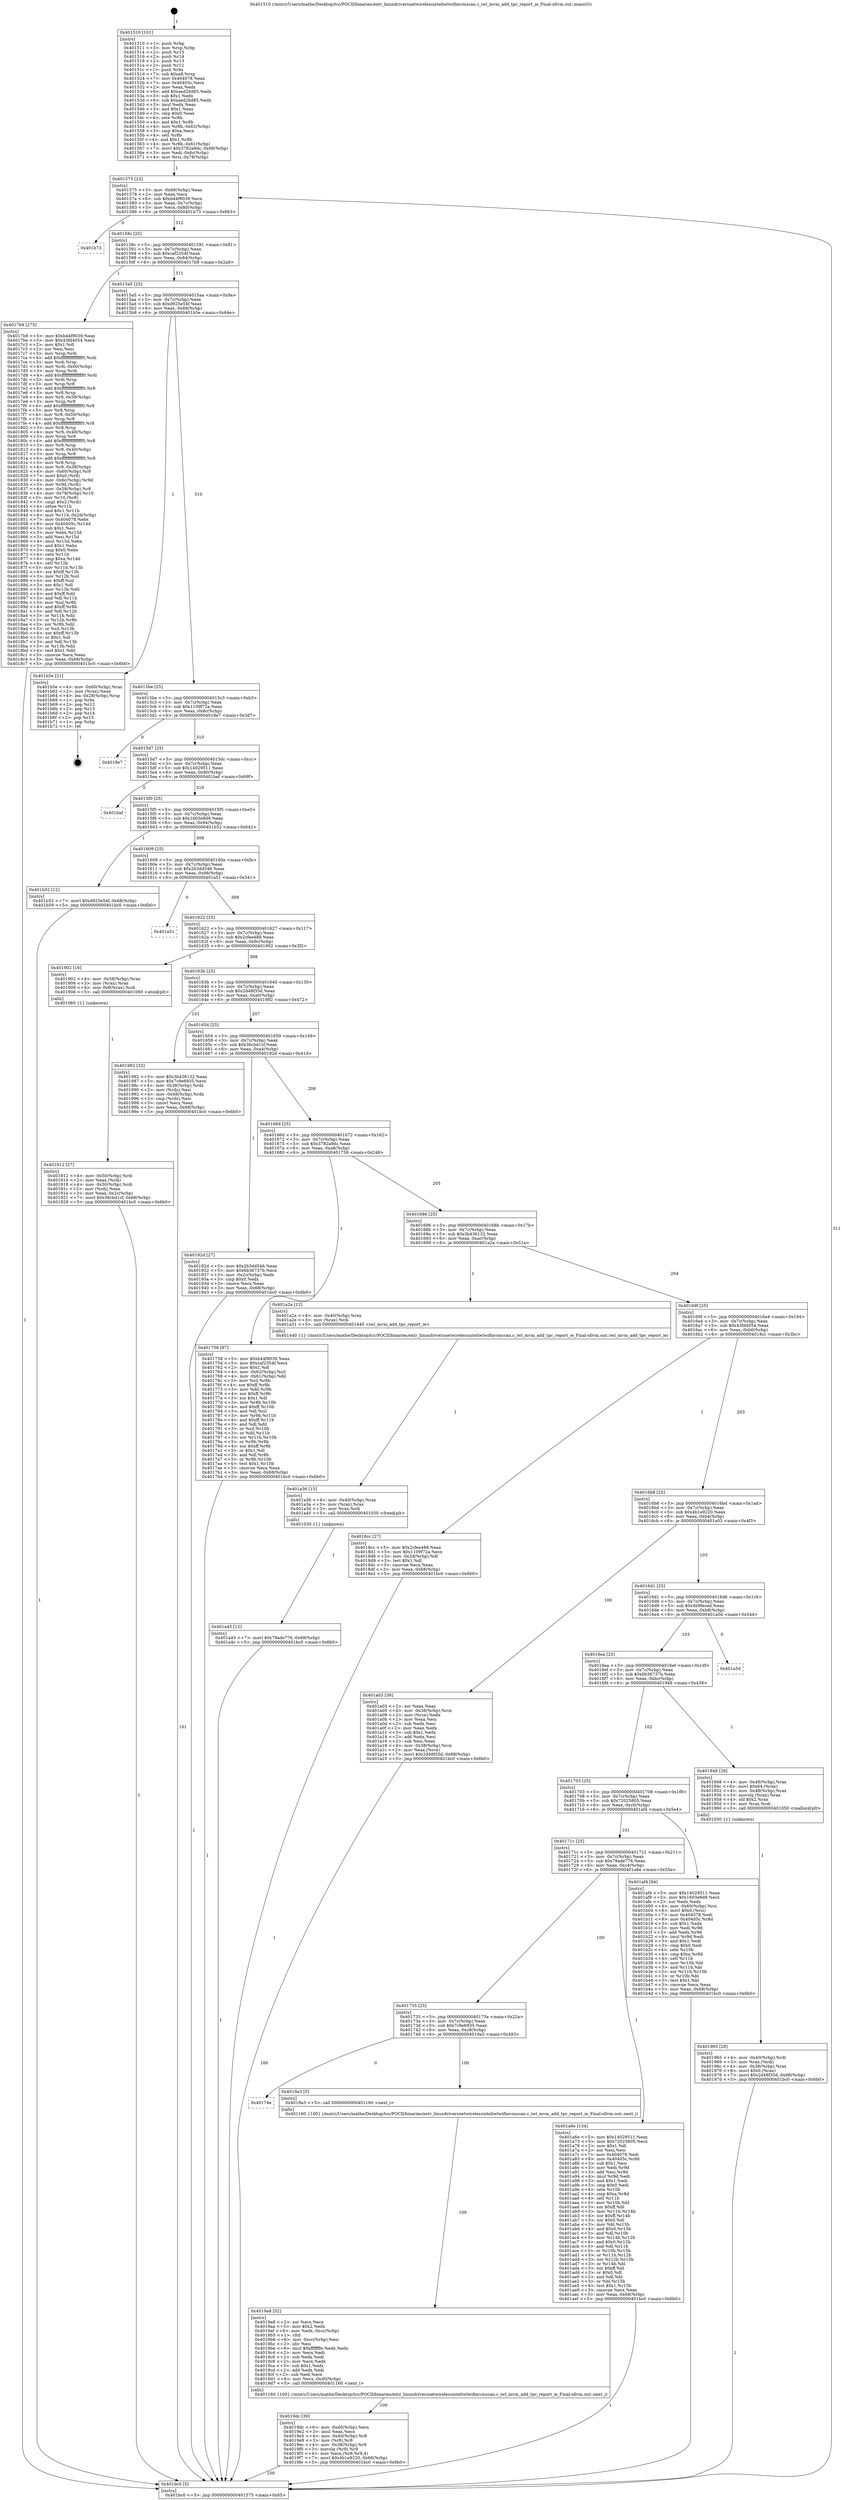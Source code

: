 digraph "0x401510" {
  label = "0x401510 (/mnt/c/Users/mathe/Desktop/tcc/POCII/binaries/extr_linuxdriversnetwirelessinteliwlwifimvmscan.c_iwl_mvm_add_tpc_report_ie_Final-ollvm.out::main(0))"
  labelloc = "t"
  node[shape=record]

  Entry [label="",width=0.3,height=0.3,shape=circle,fillcolor=black,style=filled]
  "0x401575" [label="{
     0x401575 [23]\l
     | [instrs]\l
     &nbsp;&nbsp;0x401575 \<+3\>: mov -0x68(%rbp),%eax\l
     &nbsp;&nbsp;0x401578 \<+2\>: mov %eax,%ecx\l
     &nbsp;&nbsp;0x40157a \<+6\>: sub $0xb44f9039,%ecx\l
     &nbsp;&nbsp;0x401580 \<+3\>: mov %eax,-0x7c(%rbp)\l
     &nbsp;&nbsp;0x401583 \<+3\>: mov %ecx,-0x80(%rbp)\l
     &nbsp;&nbsp;0x401586 \<+6\>: je 0000000000401b73 \<main+0x663\>\l
  }"]
  "0x401b73" [label="{
     0x401b73\l
  }", style=dashed]
  "0x40158c" [label="{
     0x40158c [25]\l
     | [instrs]\l
     &nbsp;&nbsp;0x40158c \<+5\>: jmp 0000000000401591 \<main+0x81\>\l
     &nbsp;&nbsp;0x401591 \<+3\>: mov -0x7c(%rbp),%eax\l
     &nbsp;&nbsp;0x401594 \<+5\>: sub $0xcaf2354f,%eax\l
     &nbsp;&nbsp;0x401599 \<+6\>: mov %eax,-0x84(%rbp)\l
     &nbsp;&nbsp;0x40159f \<+6\>: je 00000000004017b9 \<main+0x2a9\>\l
  }"]
  Exit [label="",width=0.3,height=0.3,shape=circle,fillcolor=black,style=filled,peripheries=2]
  "0x4017b9" [label="{
     0x4017b9 [275]\l
     | [instrs]\l
     &nbsp;&nbsp;0x4017b9 \<+5\>: mov $0xb44f9039,%eax\l
     &nbsp;&nbsp;0x4017be \<+5\>: mov $0x43fd4054,%ecx\l
     &nbsp;&nbsp;0x4017c3 \<+2\>: mov $0x1,%dl\l
     &nbsp;&nbsp;0x4017c5 \<+2\>: xor %esi,%esi\l
     &nbsp;&nbsp;0x4017c7 \<+3\>: mov %rsp,%rdi\l
     &nbsp;&nbsp;0x4017ca \<+4\>: add $0xfffffffffffffff0,%rdi\l
     &nbsp;&nbsp;0x4017ce \<+3\>: mov %rdi,%rsp\l
     &nbsp;&nbsp;0x4017d1 \<+4\>: mov %rdi,-0x60(%rbp)\l
     &nbsp;&nbsp;0x4017d5 \<+3\>: mov %rsp,%rdi\l
     &nbsp;&nbsp;0x4017d8 \<+4\>: add $0xfffffffffffffff0,%rdi\l
     &nbsp;&nbsp;0x4017dc \<+3\>: mov %rdi,%rsp\l
     &nbsp;&nbsp;0x4017df \<+3\>: mov %rsp,%r8\l
     &nbsp;&nbsp;0x4017e2 \<+4\>: add $0xfffffffffffffff0,%r8\l
     &nbsp;&nbsp;0x4017e6 \<+3\>: mov %r8,%rsp\l
     &nbsp;&nbsp;0x4017e9 \<+4\>: mov %r8,-0x58(%rbp)\l
     &nbsp;&nbsp;0x4017ed \<+3\>: mov %rsp,%r8\l
     &nbsp;&nbsp;0x4017f0 \<+4\>: add $0xfffffffffffffff0,%r8\l
     &nbsp;&nbsp;0x4017f4 \<+3\>: mov %r8,%rsp\l
     &nbsp;&nbsp;0x4017f7 \<+4\>: mov %r8,-0x50(%rbp)\l
     &nbsp;&nbsp;0x4017fb \<+3\>: mov %rsp,%r8\l
     &nbsp;&nbsp;0x4017fe \<+4\>: add $0xfffffffffffffff0,%r8\l
     &nbsp;&nbsp;0x401802 \<+3\>: mov %r8,%rsp\l
     &nbsp;&nbsp;0x401805 \<+4\>: mov %r8,-0x48(%rbp)\l
     &nbsp;&nbsp;0x401809 \<+3\>: mov %rsp,%r8\l
     &nbsp;&nbsp;0x40180c \<+4\>: add $0xfffffffffffffff0,%r8\l
     &nbsp;&nbsp;0x401810 \<+3\>: mov %r8,%rsp\l
     &nbsp;&nbsp;0x401813 \<+4\>: mov %r8,-0x40(%rbp)\l
     &nbsp;&nbsp;0x401817 \<+3\>: mov %rsp,%r8\l
     &nbsp;&nbsp;0x40181a \<+4\>: add $0xfffffffffffffff0,%r8\l
     &nbsp;&nbsp;0x40181e \<+3\>: mov %r8,%rsp\l
     &nbsp;&nbsp;0x401821 \<+4\>: mov %r8,-0x38(%rbp)\l
     &nbsp;&nbsp;0x401825 \<+4\>: mov -0x60(%rbp),%r8\l
     &nbsp;&nbsp;0x401829 \<+7\>: movl $0x0,(%r8)\l
     &nbsp;&nbsp;0x401830 \<+4\>: mov -0x6c(%rbp),%r9d\l
     &nbsp;&nbsp;0x401834 \<+3\>: mov %r9d,(%rdi)\l
     &nbsp;&nbsp;0x401837 \<+4\>: mov -0x58(%rbp),%r8\l
     &nbsp;&nbsp;0x40183b \<+4\>: mov -0x78(%rbp),%r10\l
     &nbsp;&nbsp;0x40183f \<+3\>: mov %r10,(%r8)\l
     &nbsp;&nbsp;0x401842 \<+3\>: cmpl $0x2,(%rdi)\l
     &nbsp;&nbsp;0x401845 \<+4\>: setne %r11b\l
     &nbsp;&nbsp;0x401849 \<+4\>: and $0x1,%r11b\l
     &nbsp;&nbsp;0x40184d \<+4\>: mov %r11b,-0x2d(%rbp)\l
     &nbsp;&nbsp;0x401851 \<+7\>: mov 0x404078,%ebx\l
     &nbsp;&nbsp;0x401858 \<+8\>: mov 0x40405c,%r14d\l
     &nbsp;&nbsp;0x401860 \<+3\>: sub $0x1,%esi\l
     &nbsp;&nbsp;0x401863 \<+3\>: mov %ebx,%r15d\l
     &nbsp;&nbsp;0x401866 \<+3\>: add %esi,%r15d\l
     &nbsp;&nbsp;0x401869 \<+4\>: imul %r15d,%ebx\l
     &nbsp;&nbsp;0x40186d \<+3\>: and $0x1,%ebx\l
     &nbsp;&nbsp;0x401870 \<+3\>: cmp $0x0,%ebx\l
     &nbsp;&nbsp;0x401873 \<+4\>: sete %r11b\l
     &nbsp;&nbsp;0x401877 \<+4\>: cmp $0xa,%r14d\l
     &nbsp;&nbsp;0x40187b \<+4\>: setl %r12b\l
     &nbsp;&nbsp;0x40187f \<+3\>: mov %r11b,%r13b\l
     &nbsp;&nbsp;0x401882 \<+4\>: xor $0xff,%r13b\l
     &nbsp;&nbsp;0x401886 \<+3\>: mov %r12b,%sil\l
     &nbsp;&nbsp;0x401889 \<+4\>: xor $0xff,%sil\l
     &nbsp;&nbsp;0x40188d \<+3\>: xor $0x1,%dl\l
     &nbsp;&nbsp;0x401890 \<+3\>: mov %r13b,%dil\l
     &nbsp;&nbsp;0x401893 \<+4\>: and $0xff,%dil\l
     &nbsp;&nbsp;0x401897 \<+3\>: and %dl,%r11b\l
     &nbsp;&nbsp;0x40189a \<+3\>: mov %sil,%r8b\l
     &nbsp;&nbsp;0x40189d \<+4\>: and $0xff,%r8b\l
     &nbsp;&nbsp;0x4018a1 \<+3\>: and %dl,%r12b\l
     &nbsp;&nbsp;0x4018a4 \<+3\>: or %r11b,%dil\l
     &nbsp;&nbsp;0x4018a7 \<+3\>: or %r12b,%r8b\l
     &nbsp;&nbsp;0x4018aa \<+3\>: xor %r8b,%dil\l
     &nbsp;&nbsp;0x4018ad \<+3\>: or %sil,%r13b\l
     &nbsp;&nbsp;0x4018b0 \<+4\>: xor $0xff,%r13b\l
     &nbsp;&nbsp;0x4018b4 \<+3\>: or $0x1,%dl\l
     &nbsp;&nbsp;0x4018b7 \<+3\>: and %dl,%r13b\l
     &nbsp;&nbsp;0x4018ba \<+3\>: or %r13b,%dil\l
     &nbsp;&nbsp;0x4018bd \<+4\>: test $0x1,%dil\l
     &nbsp;&nbsp;0x4018c1 \<+3\>: cmovne %ecx,%eax\l
     &nbsp;&nbsp;0x4018c4 \<+3\>: mov %eax,-0x68(%rbp)\l
     &nbsp;&nbsp;0x4018c7 \<+5\>: jmp 0000000000401bc0 \<main+0x6b0\>\l
  }"]
  "0x4015a5" [label="{
     0x4015a5 [25]\l
     | [instrs]\l
     &nbsp;&nbsp;0x4015a5 \<+5\>: jmp 00000000004015aa \<main+0x9a\>\l
     &nbsp;&nbsp;0x4015aa \<+3\>: mov -0x7c(%rbp),%eax\l
     &nbsp;&nbsp;0x4015ad \<+5\>: sub $0xd925e54f,%eax\l
     &nbsp;&nbsp;0x4015b2 \<+6\>: mov %eax,-0x88(%rbp)\l
     &nbsp;&nbsp;0x4015b8 \<+6\>: je 0000000000401b5e \<main+0x64e\>\l
  }"]
  "0x401a45" [label="{
     0x401a45 [12]\l
     | [instrs]\l
     &nbsp;&nbsp;0x401a45 \<+7\>: movl $0x79ade776,-0x68(%rbp)\l
     &nbsp;&nbsp;0x401a4c \<+5\>: jmp 0000000000401bc0 \<main+0x6b0\>\l
  }"]
  "0x401b5e" [label="{
     0x401b5e [21]\l
     | [instrs]\l
     &nbsp;&nbsp;0x401b5e \<+4\>: mov -0x60(%rbp),%rax\l
     &nbsp;&nbsp;0x401b62 \<+2\>: mov (%rax),%eax\l
     &nbsp;&nbsp;0x401b64 \<+4\>: lea -0x28(%rbp),%rsp\l
     &nbsp;&nbsp;0x401b68 \<+1\>: pop %rbx\l
     &nbsp;&nbsp;0x401b69 \<+2\>: pop %r12\l
     &nbsp;&nbsp;0x401b6b \<+2\>: pop %r13\l
     &nbsp;&nbsp;0x401b6d \<+2\>: pop %r14\l
     &nbsp;&nbsp;0x401b6f \<+2\>: pop %r15\l
     &nbsp;&nbsp;0x401b71 \<+1\>: pop %rbp\l
     &nbsp;&nbsp;0x401b72 \<+1\>: ret\l
  }"]
  "0x4015be" [label="{
     0x4015be [25]\l
     | [instrs]\l
     &nbsp;&nbsp;0x4015be \<+5\>: jmp 00000000004015c3 \<main+0xb3\>\l
     &nbsp;&nbsp;0x4015c3 \<+3\>: mov -0x7c(%rbp),%eax\l
     &nbsp;&nbsp;0x4015c6 \<+5\>: sub $0x1109f72a,%eax\l
     &nbsp;&nbsp;0x4015cb \<+6\>: mov %eax,-0x8c(%rbp)\l
     &nbsp;&nbsp;0x4015d1 \<+6\>: je 00000000004018e7 \<main+0x3d7\>\l
  }"]
  "0x401a36" [label="{
     0x401a36 [15]\l
     | [instrs]\l
     &nbsp;&nbsp;0x401a36 \<+4\>: mov -0x40(%rbp),%rax\l
     &nbsp;&nbsp;0x401a3a \<+3\>: mov (%rax),%rax\l
     &nbsp;&nbsp;0x401a3d \<+3\>: mov %rax,%rdi\l
     &nbsp;&nbsp;0x401a40 \<+5\>: call 0000000000401030 \<free@plt\>\l
     | [calls]\l
     &nbsp;&nbsp;0x401030 \{1\} (unknown)\l
  }"]
  "0x4018e7" [label="{
     0x4018e7\l
  }", style=dashed]
  "0x4015d7" [label="{
     0x4015d7 [25]\l
     | [instrs]\l
     &nbsp;&nbsp;0x4015d7 \<+5\>: jmp 00000000004015dc \<main+0xcc\>\l
     &nbsp;&nbsp;0x4015dc \<+3\>: mov -0x7c(%rbp),%eax\l
     &nbsp;&nbsp;0x4015df \<+5\>: sub $0x14029511,%eax\l
     &nbsp;&nbsp;0x4015e4 \<+6\>: mov %eax,-0x90(%rbp)\l
     &nbsp;&nbsp;0x4015ea \<+6\>: je 0000000000401baf \<main+0x69f\>\l
  }"]
  "0x4019dc" [label="{
     0x4019dc [39]\l
     | [instrs]\l
     &nbsp;&nbsp;0x4019dc \<+6\>: mov -0xd0(%rbp),%ecx\l
     &nbsp;&nbsp;0x4019e2 \<+3\>: imul %eax,%ecx\l
     &nbsp;&nbsp;0x4019e5 \<+4\>: mov -0x40(%rbp),%r8\l
     &nbsp;&nbsp;0x4019e9 \<+3\>: mov (%r8),%r8\l
     &nbsp;&nbsp;0x4019ec \<+4\>: mov -0x38(%rbp),%r9\l
     &nbsp;&nbsp;0x4019f0 \<+3\>: movslq (%r9),%r9\l
     &nbsp;&nbsp;0x4019f3 \<+4\>: mov %ecx,(%r8,%r9,4)\l
     &nbsp;&nbsp;0x4019f7 \<+7\>: movl $0x4b1e9220,-0x68(%rbp)\l
     &nbsp;&nbsp;0x4019fe \<+5\>: jmp 0000000000401bc0 \<main+0x6b0\>\l
  }"]
  "0x401baf" [label="{
     0x401baf\l
  }", style=dashed]
  "0x4015f0" [label="{
     0x4015f0 [25]\l
     | [instrs]\l
     &nbsp;&nbsp;0x4015f0 \<+5\>: jmp 00000000004015f5 \<main+0xe5\>\l
     &nbsp;&nbsp;0x4015f5 \<+3\>: mov -0x7c(%rbp),%eax\l
     &nbsp;&nbsp;0x4015f8 \<+5\>: sub $0x1603e8d9,%eax\l
     &nbsp;&nbsp;0x4015fd \<+6\>: mov %eax,-0x94(%rbp)\l
     &nbsp;&nbsp;0x401603 \<+6\>: je 0000000000401b52 \<main+0x642\>\l
  }"]
  "0x4019a8" [label="{
     0x4019a8 [52]\l
     | [instrs]\l
     &nbsp;&nbsp;0x4019a8 \<+2\>: xor %ecx,%ecx\l
     &nbsp;&nbsp;0x4019aa \<+5\>: mov $0x2,%edx\l
     &nbsp;&nbsp;0x4019af \<+6\>: mov %edx,-0xcc(%rbp)\l
     &nbsp;&nbsp;0x4019b5 \<+1\>: cltd\l
     &nbsp;&nbsp;0x4019b6 \<+6\>: mov -0xcc(%rbp),%esi\l
     &nbsp;&nbsp;0x4019bc \<+2\>: idiv %esi\l
     &nbsp;&nbsp;0x4019be \<+6\>: imul $0xfffffffe,%edx,%edx\l
     &nbsp;&nbsp;0x4019c4 \<+2\>: mov %ecx,%edi\l
     &nbsp;&nbsp;0x4019c6 \<+2\>: sub %edx,%edi\l
     &nbsp;&nbsp;0x4019c8 \<+2\>: mov %ecx,%edx\l
     &nbsp;&nbsp;0x4019ca \<+3\>: sub $0x1,%edx\l
     &nbsp;&nbsp;0x4019cd \<+2\>: add %edx,%edi\l
     &nbsp;&nbsp;0x4019cf \<+2\>: sub %edi,%ecx\l
     &nbsp;&nbsp;0x4019d1 \<+6\>: mov %ecx,-0xd0(%rbp)\l
     &nbsp;&nbsp;0x4019d7 \<+5\>: call 0000000000401160 \<next_i\>\l
     | [calls]\l
     &nbsp;&nbsp;0x401160 \{100\} (/mnt/c/Users/mathe/Desktop/tcc/POCII/binaries/extr_linuxdriversnetwirelessinteliwlwifimvmscan.c_iwl_mvm_add_tpc_report_ie_Final-ollvm.out::next_i)\l
  }"]
  "0x401b52" [label="{
     0x401b52 [12]\l
     | [instrs]\l
     &nbsp;&nbsp;0x401b52 \<+7\>: movl $0xd925e54f,-0x68(%rbp)\l
     &nbsp;&nbsp;0x401b59 \<+5\>: jmp 0000000000401bc0 \<main+0x6b0\>\l
  }"]
  "0x401609" [label="{
     0x401609 [25]\l
     | [instrs]\l
     &nbsp;&nbsp;0x401609 \<+5\>: jmp 000000000040160e \<main+0xfe\>\l
     &nbsp;&nbsp;0x40160e \<+3\>: mov -0x7c(%rbp),%eax\l
     &nbsp;&nbsp;0x401611 \<+5\>: sub $0x2b3dd546,%eax\l
     &nbsp;&nbsp;0x401616 \<+6\>: mov %eax,-0x98(%rbp)\l
     &nbsp;&nbsp;0x40161c \<+6\>: je 0000000000401a51 \<main+0x541\>\l
  }"]
  "0x40174e" [label="{
     0x40174e\l
  }", style=dashed]
  "0x401a51" [label="{
     0x401a51\l
  }", style=dashed]
  "0x401622" [label="{
     0x401622 [25]\l
     | [instrs]\l
     &nbsp;&nbsp;0x401622 \<+5\>: jmp 0000000000401627 \<main+0x117\>\l
     &nbsp;&nbsp;0x401627 \<+3\>: mov -0x7c(%rbp),%eax\l
     &nbsp;&nbsp;0x40162a \<+5\>: sub $0x2cfee488,%eax\l
     &nbsp;&nbsp;0x40162f \<+6\>: mov %eax,-0x9c(%rbp)\l
     &nbsp;&nbsp;0x401635 \<+6\>: je 0000000000401902 \<main+0x3f2\>\l
  }"]
  "0x4019a3" [label="{
     0x4019a3 [5]\l
     | [instrs]\l
     &nbsp;&nbsp;0x4019a3 \<+5\>: call 0000000000401160 \<next_i\>\l
     | [calls]\l
     &nbsp;&nbsp;0x401160 \{100\} (/mnt/c/Users/mathe/Desktop/tcc/POCII/binaries/extr_linuxdriversnetwirelessinteliwlwifimvmscan.c_iwl_mvm_add_tpc_report_ie_Final-ollvm.out::next_i)\l
  }"]
  "0x401902" [label="{
     0x401902 [16]\l
     | [instrs]\l
     &nbsp;&nbsp;0x401902 \<+4\>: mov -0x58(%rbp),%rax\l
     &nbsp;&nbsp;0x401906 \<+3\>: mov (%rax),%rax\l
     &nbsp;&nbsp;0x401909 \<+4\>: mov 0x8(%rax),%rdi\l
     &nbsp;&nbsp;0x40190d \<+5\>: call 0000000000401060 \<atoi@plt\>\l
     | [calls]\l
     &nbsp;&nbsp;0x401060 \{1\} (unknown)\l
  }"]
  "0x40163b" [label="{
     0x40163b [25]\l
     | [instrs]\l
     &nbsp;&nbsp;0x40163b \<+5\>: jmp 0000000000401640 \<main+0x130\>\l
     &nbsp;&nbsp;0x401640 \<+3\>: mov -0x7c(%rbp),%eax\l
     &nbsp;&nbsp;0x401643 \<+5\>: sub $0x2d48f35d,%eax\l
     &nbsp;&nbsp;0x401648 \<+6\>: mov %eax,-0xa0(%rbp)\l
     &nbsp;&nbsp;0x40164e \<+6\>: je 0000000000401982 \<main+0x472\>\l
  }"]
  "0x401735" [label="{
     0x401735 [25]\l
     | [instrs]\l
     &nbsp;&nbsp;0x401735 \<+5\>: jmp 000000000040173a \<main+0x22a\>\l
     &nbsp;&nbsp;0x40173a \<+3\>: mov -0x7c(%rbp),%eax\l
     &nbsp;&nbsp;0x40173d \<+5\>: sub $0x7c9e6935,%eax\l
     &nbsp;&nbsp;0x401742 \<+6\>: mov %eax,-0xc8(%rbp)\l
     &nbsp;&nbsp;0x401748 \<+6\>: je 00000000004019a3 \<main+0x493\>\l
  }"]
  "0x401982" [label="{
     0x401982 [33]\l
     | [instrs]\l
     &nbsp;&nbsp;0x401982 \<+5\>: mov $0x3b436132,%eax\l
     &nbsp;&nbsp;0x401987 \<+5\>: mov $0x7c9e6935,%ecx\l
     &nbsp;&nbsp;0x40198c \<+4\>: mov -0x38(%rbp),%rdx\l
     &nbsp;&nbsp;0x401990 \<+2\>: mov (%rdx),%esi\l
     &nbsp;&nbsp;0x401992 \<+4\>: mov -0x48(%rbp),%rdx\l
     &nbsp;&nbsp;0x401996 \<+2\>: cmp (%rdx),%esi\l
     &nbsp;&nbsp;0x401998 \<+3\>: cmovl %ecx,%eax\l
     &nbsp;&nbsp;0x40199b \<+3\>: mov %eax,-0x68(%rbp)\l
     &nbsp;&nbsp;0x40199e \<+5\>: jmp 0000000000401bc0 \<main+0x6b0\>\l
  }"]
  "0x401654" [label="{
     0x401654 [25]\l
     | [instrs]\l
     &nbsp;&nbsp;0x401654 \<+5\>: jmp 0000000000401659 \<main+0x149\>\l
     &nbsp;&nbsp;0x401659 \<+3\>: mov -0x7c(%rbp),%eax\l
     &nbsp;&nbsp;0x40165c \<+5\>: sub $0x36cbd1cf,%eax\l
     &nbsp;&nbsp;0x401661 \<+6\>: mov %eax,-0xa4(%rbp)\l
     &nbsp;&nbsp;0x401667 \<+6\>: je 000000000040192d \<main+0x41d\>\l
  }"]
  "0x401a6e" [label="{
     0x401a6e [134]\l
     | [instrs]\l
     &nbsp;&nbsp;0x401a6e \<+5\>: mov $0x14029511,%eax\l
     &nbsp;&nbsp;0x401a73 \<+5\>: mov $0x72025805,%ecx\l
     &nbsp;&nbsp;0x401a78 \<+2\>: mov $0x1,%dl\l
     &nbsp;&nbsp;0x401a7a \<+2\>: xor %esi,%esi\l
     &nbsp;&nbsp;0x401a7c \<+7\>: mov 0x404078,%edi\l
     &nbsp;&nbsp;0x401a83 \<+8\>: mov 0x40405c,%r8d\l
     &nbsp;&nbsp;0x401a8b \<+3\>: sub $0x1,%esi\l
     &nbsp;&nbsp;0x401a8e \<+3\>: mov %edi,%r9d\l
     &nbsp;&nbsp;0x401a91 \<+3\>: add %esi,%r9d\l
     &nbsp;&nbsp;0x401a94 \<+4\>: imul %r9d,%edi\l
     &nbsp;&nbsp;0x401a98 \<+3\>: and $0x1,%edi\l
     &nbsp;&nbsp;0x401a9b \<+3\>: cmp $0x0,%edi\l
     &nbsp;&nbsp;0x401a9e \<+4\>: sete %r10b\l
     &nbsp;&nbsp;0x401aa2 \<+4\>: cmp $0xa,%r8d\l
     &nbsp;&nbsp;0x401aa6 \<+4\>: setl %r11b\l
     &nbsp;&nbsp;0x401aaa \<+3\>: mov %r10b,%bl\l
     &nbsp;&nbsp;0x401aad \<+3\>: xor $0xff,%bl\l
     &nbsp;&nbsp;0x401ab0 \<+3\>: mov %r11b,%r14b\l
     &nbsp;&nbsp;0x401ab3 \<+4\>: xor $0xff,%r14b\l
     &nbsp;&nbsp;0x401ab7 \<+3\>: xor $0x0,%dl\l
     &nbsp;&nbsp;0x401aba \<+3\>: mov %bl,%r15b\l
     &nbsp;&nbsp;0x401abd \<+4\>: and $0x0,%r15b\l
     &nbsp;&nbsp;0x401ac1 \<+3\>: and %dl,%r10b\l
     &nbsp;&nbsp;0x401ac4 \<+3\>: mov %r14b,%r12b\l
     &nbsp;&nbsp;0x401ac7 \<+4\>: and $0x0,%r12b\l
     &nbsp;&nbsp;0x401acb \<+3\>: and %dl,%r11b\l
     &nbsp;&nbsp;0x401ace \<+3\>: or %r10b,%r15b\l
     &nbsp;&nbsp;0x401ad1 \<+3\>: or %r11b,%r12b\l
     &nbsp;&nbsp;0x401ad4 \<+3\>: xor %r12b,%r15b\l
     &nbsp;&nbsp;0x401ad7 \<+3\>: or %r14b,%bl\l
     &nbsp;&nbsp;0x401ada \<+3\>: xor $0xff,%bl\l
     &nbsp;&nbsp;0x401add \<+3\>: or $0x0,%dl\l
     &nbsp;&nbsp;0x401ae0 \<+2\>: and %dl,%bl\l
     &nbsp;&nbsp;0x401ae2 \<+3\>: or %bl,%r15b\l
     &nbsp;&nbsp;0x401ae5 \<+4\>: test $0x1,%r15b\l
     &nbsp;&nbsp;0x401ae9 \<+3\>: cmovne %ecx,%eax\l
     &nbsp;&nbsp;0x401aec \<+3\>: mov %eax,-0x68(%rbp)\l
     &nbsp;&nbsp;0x401aef \<+5\>: jmp 0000000000401bc0 \<main+0x6b0\>\l
  }"]
  "0x40192d" [label="{
     0x40192d [27]\l
     | [instrs]\l
     &nbsp;&nbsp;0x40192d \<+5\>: mov $0x2b3dd546,%eax\l
     &nbsp;&nbsp;0x401932 \<+5\>: mov $0x6b36737b,%ecx\l
     &nbsp;&nbsp;0x401937 \<+3\>: mov -0x2c(%rbp),%edx\l
     &nbsp;&nbsp;0x40193a \<+3\>: cmp $0x0,%edx\l
     &nbsp;&nbsp;0x40193d \<+3\>: cmove %ecx,%eax\l
     &nbsp;&nbsp;0x401940 \<+3\>: mov %eax,-0x68(%rbp)\l
     &nbsp;&nbsp;0x401943 \<+5\>: jmp 0000000000401bc0 \<main+0x6b0\>\l
  }"]
  "0x40166d" [label="{
     0x40166d [25]\l
     | [instrs]\l
     &nbsp;&nbsp;0x40166d \<+5\>: jmp 0000000000401672 \<main+0x162\>\l
     &nbsp;&nbsp;0x401672 \<+3\>: mov -0x7c(%rbp),%eax\l
     &nbsp;&nbsp;0x401675 \<+5\>: sub $0x3782a9dc,%eax\l
     &nbsp;&nbsp;0x40167a \<+6\>: mov %eax,-0xa8(%rbp)\l
     &nbsp;&nbsp;0x401680 \<+6\>: je 0000000000401758 \<main+0x248\>\l
  }"]
  "0x40171c" [label="{
     0x40171c [25]\l
     | [instrs]\l
     &nbsp;&nbsp;0x40171c \<+5\>: jmp 0000000000401721 \<main+0x211\>\l
     &nbsp;&nbsp;0x401721 \<+3\>: mov -0x7c(%rbp),%eax\l
     &nbsp;&nbsp;0x401724 \<+5\>: sub $0x79ade776,%eax\l
     &nbsp;&nbsp;0x401729 \<+6\>: mov %eax,-0xc4(%rbp)\l
     &nbsp;&nbsp;0x40172f \<+6\>: je 0000000000401a6e \<main+0x55e\>\l
  }"]
  "0x401758" [label="{
     0x401758 [97]\l
     | [instrs]\l
     &nbsp;&nbsp;0x401758 \<+5\>: mov $0xb44f9039,%eax\l
     &nbsp;&nbsp;0x40175d \<+5\>: mov $0xcaf2354f,%ecx\l
     &nbsp;&nbsp;0x401762 \<+2\>: mov $0x1,%dl\l
     &nbsp;&nbsp;0x401764 \<+4\>: mov -0x62(%rbp),%sil\l
     &nbsp;&nbsp;0x401768 \<+4\>: mov -0x61(%rbp),%dil\l
     &nbsp;&nbsp;0x40176c \<+3\>: mov %sil,%r8b\l
     &nbsp;&nbsp;0x40176f \<+4\>: xor $0xff,%r8b\l
     &nbsp;&nbsp;0x401773 \<+3\>: mov %dil,%r9b\l
     &nbsp;&nbsp;0x401776 \<+4\>: xor $0xff,%r9b\l
     &nbsp;&nbsp;0x40177a \<+3\>: xor $0x1,%dl\l
     &nbsp;&nbsp;0x40177d \<+3\>: mov %r8b,%r10b\l
     &nbsp;&nbsp;0x401780 \<+4\>: and $0xff,%r10b\l
     &nbsp;&nbsp;0x401784 \<+3\>: and %dl,%sil\l
     &nbsp;&nbsp;0x401787 \<+3\>: mov %r9b,%r11b\l
     &nbsp;&nbsp;0x40178a \<+4\>: and $0xff,%r11b\l
     &nbsp;&nbsp;0x40178e \<+3\>: and %dl,%dil\l
     &nbsp;&nbsp;0x401791 \<+3\>: or %sil,%r10b\l
     &nbsp;&nbsp;0x401794 \<+3\>: or %dil,%r11b\l
     &nbsp;&nbsp;0x401797 \<+3\>: xor %r11b,%r10b\l
     &nbsp;&nbsp;0x40179a \<+3\>: or %r9b,%r8b\l
     &nbsp;&nbsp;0x40179d \<+4\>: xor $0xff,%r8b\l
     &nbsp;&nbsp;0x4017a1 \<+3\>: or $0x1,%dl\l
     &nbsp;&nbsp;0x4017a4 \<+3\>: and %dl,%r8b\l
     &nbsp;&nbsp;0x4017a7 \<+3\>: or %r8b,%r10b\l
     &nbsp;&nbsp;0x4017aa \<+4\>: test $0x1,%r10b\l
     &nbsp;&nbsp;0x4017ae \<+3\>: cmovne %ecx,%eax\l
     &nbsp;&nbsp;0x4017b1 \<+3\>: mov %eax,-0x68(%rbp)\l
     &nbsp;&nbsp;0x4017b4 \<+5\>: jmp 0000000000401bc0 \<main+0x6b0\>\l
  }"]
  "0x401686" [label="{
     0x401686 [25]\l
     | [instrs]\l
     &nbsp;&nbsp;0x401686 \<+5\>: jmp 000000000040168b \<main+0x17b\>\l
     &nbsp;&nbsp;0x40168b \<+3\>: mov -0x7c(%rbp),%eax\l
     &nbsp;&nbsp;0x40168e \<+5\>: sub $0x3b436132,%eax\l
     &nbsp;&nbsp;0x401693 \<+6\>: mov %eax,-0xac(%rbp)\l
     &nbsp;&nbsp;0x401699 \<+6\>: je 0000000000401a2a \<main+0x51a\>\l
  }"]
  "0x401bc0" [label="{
     0x401bc0 [5]\l
     | [instrs]\l
     &nbsp;&nbsp;0x401bc0 \<+5\>: jmp 0000000000401575 \<main+0x65\>\l
  }"]
  "0x401510" [label="{
     0x401510 [101]\l
     | [instrs]\l
     &nbsp;&nbsp;0x401510 \<+1\>: push %rbp\l
     &nbsp;&nbsp;0x401511 \<+3\>: mov %rsp,%rbp\l
     &nbsp;&nbsp;0x401514 \<+2\>: push %r15\l
     &nbsp;&nbsp;0x401516 \<+2\>: push %r14\l
     &nbsp;&nbsp;0x401518 \<+2\>: push %r13\l
     &nbsp;&nbsp;0x40151a \<+2\>: push %r12\l
     &nbsp;&nbsp;0x40151c \<+1\>: push %rbx\l
     &nbsp;&nbsp;0x40151d \<+7\>: sub $0xa8,%rsp\l
     &nbsp;&nbsp;0x401524 \<+7\>: mov 0x404078,%eax\l
     &nbsp;&nbsp;0x40152b \<+7\>: mov 0x40405c,%ecx\l
     &nbsp;&nbsp;0x401532 \<+2\>: mov %eax,%edx\l
     &nbsp;&nbsp;0x401534 \<+6\>: add $0xaed2bd85,%edx\l
     &nbsp;&nbsp;0x40153a \<+3\>: sub $0x1,%edx\l
     &nbsp;&nbsp;0x40153d \<+6\>: sub $0xaed2bd85,%edx\l
     &nbsp;&nbsp;0x401543 \<+3\>: imul %edx,%eax\l
     &nbsp;&nbsp;0x401546 \<+3\>: and $0x1,%eax\l
     &nbsp;&nbsp;0x401549 \<+3\>: cmp $0x0,%eax\l
     &nbsp;&nbsp;0x40154c \<+4\>: sete %r8b\l
     &nbsp;&nbsp;0x401550 \<+4\>: and $0x1,%r8b\l
     &nbsp;&nbsp;0x401554 \<+4\>: mov %r8b,-0x62(%rbp)\l
     &nbsp;&nbsp;0x401558 \<+3\>: cmp $0xa,%ecx\l
     &nbsp;&nbsp;0x40155b \<+4\>: setl %r8b\l
     &nbsp;&nbsp;0x40155f \<+4\>: and $0x1,%r8b\l
     &nbsp;&nbsp;0x401563 \<+4\>: mov %r8b,-0x61(%rbp)\l
     &nbsp;&nbsp;0x401567 \<+7\>: movl $0x3782a9dc,-0x68(%rbp)\l
     &nbsp;&nbsp;0x40156e \<+3\>: mov %edi,-0x6c(%rbp)\l
     &nbsp;&nbsp;0x401571 \<+4\>: mov %rsi,-0x78(%rbp)\l
  }"]
  "0x401af4" [label="{
     0x401af4 [94]\l
     | [instrs]\l
     &nbsp;&nbsp;0x401af4 \<+5\>: mov $0x14029511,%eax\l
     &nbsp;&nbsp;0x401af9 \<+5\>: mov $0x1603e8d9,%ecx\l
     &nbsp;&nbsp;0x401afe \<+2\>: xor %edx,%edx\l
     &nbsp;&nbsp;0x401b00 \<+4\>: mov -0x60(%rbp),%rsi\l
     &nbsp;&nbsp;0x401b04 \<+6\>: movl $0x0,(%rsi)\l
     &nbsp;&nbsp;0x401b0a \<+7\>: mov 0x404078,%edi\l
     &nbsp;&nbsp;0x401b11 \<+8\>: mov 0x40405c,%r8d\l
     &nbsp;&nbsp;0x401b19 \<+3\>: sub $0x1,%edx\l
     &nbsp;&nbsp;0x401b1c \<+3\>: mov %edi,%r9d\l
     &nbsp;&nbsp;0x401b1f \<+3\>: add %edx,%r9d\l
     &nbsp;&nbsp;0x401b22 \<+4\>: imul %r9d,%edi\l
     &nbsp;&nbsp;0x401b26 \<+3\>: and $0x1,%edi\l
     &nbsp;&nbsp;0x401b29 \<+3\>: cmp $0x0,%edi\l
     &nbsp;&nbsp;0x401b2c \<+4\>: sete %r10b\l
     &nbsp;&nbsp;0x401b30 \<+4\>: cmp $0xa,%r8d\l
     &nbsp;&nbsp;0x401b34 \<+4\>: setl %r11b\l
     &nbsp;&nbsp;0x401b38 \<+3\>: mov %r10b,%bl\l
     &nbsp;&nbsp;0x401b3b \<+3\>: and %r11b,%bl\l
     &nbsp;&nbsp;0x401b3e \<+3\>: xor %r11b,%r10b\l
     &nbsp;&nbsp;0x401b41 \<+3\>: or %r10b,%bl\l
     &nbsp;&nbsp;0x401b44 \<+3\>: test $0x1,%bl\l
     &nbsp;&nbsp;0x401b47 \<+3\>: cmovne %ecx,%eax\l
     &nbsp;&nbsp;0x401b4a \<+3\>: mov %eax,-0x68(%rbp)\l
     &nbsp;&nbsp;0x401b4d \<+5\>: jmp 0000000000401bc0 \<main+0x6b0\>\l
  }"]
  "0x401965" [label="{
     0x401965 [29]\l
     | [instrs]\l
     &nbsp;&nbsp;0x401965 \<+4\>: mov -0x40(%rbp),%rdi\l
     &nbsp;&nbsp;0x401969 \<+3\>: mov %rax,(%rdi)\l
     &nbsp;&nbsp;0x40196c \<+4\>: mov -0x38(%rbp),%rax\l
     &nbsp;&nbsp;0x401970 \<+6\>: movl $0x0,(%rax)\l
     &nbsp;&nbsp;0x401976 \<+7\>: movl $0x2d48f35d,-0x68(%rbp)\l
     &nbsp;&nbsp;0x40197d \<+5\>: jmp 0000000000401bc0 \<main+0x6b0\>\l
  }"]
  "0x401a2a" [label="{
     0x401a2a [12]\l
     | [instrs]\l
     &nbsp;&nbsp;0x401a2a \<+4\>: mov -0x40(%rbp),%rax\l
     &nbsp;&nbsp;0x401a2e \<+3\>: mov (%rax),%rdi\l
     &nbsp;&nbsp;0x401a31 \<+5\>: call 0000000000401440 \<iwl_mvm_add_tpc_report_ie\>\l
     | [calls]\l
     &nbsp;&nbsp;0x401440 \{1\} (/mnt/c/Users/mathe/Desktop/tcc/POCII/binaries/extr_linuxdriversnetwirelessinteliwlwifimvmscan.c_iwl_mvm_add_tpc_report_ie_Final-ollvm.out::iwl_mvm_add_tpc_report_ie)\l
  }"]
  "0x40169f" [label="{
     0x40169f [25]\l
     | [instrs]\l
     &nbsp;&nbsp;0x40169f \<+5\>: jmp 00000000004016a4 \<main+0x194\>\l
     &nbsp;&nbsp;0x4016a4 \<+3\>: mov -0x7c(%rbp),%eax\l
     &nbsp;&nbsp;0x4016a7 \<+5\>: sub $0x43fd4054,%eax\l
     &nbsp;&nbsp;0x4016ac \<+6\>: mov %eax,-0xb0(%rbp)\l
     &nbsp;&nbsp;0x4016b2 \<+6\>: je 00000000004018cc \<main+0x3bc\>\l
  }"]
  "0x401703" [label="{
     0x401703 [25]\l
     | [instrs]\l
     &nbsp;&nbsp;0x401703 \<+5\>: jmp 0000000000401708 \<main+0x1f8\>\l
     &nbsp;&nbsp;0x401708 \<+3\>: mov -0x7c(%rbp),%eax\l
     &nbsp;&nbsp;0x40170b \<+5\>: sub $0x72025805,%eax\l
     &nbsp;&nbsp;0x401710 \<+6\>: mov %eax,-0xc0(%rbp)\l
     &nbsp;&nbsp;0x401716 \<+6\>: je 0000000000401af4 \<main+0x5e4\>\l
  }"]
  "0x4018cc" [label="{
     0x4018cc [27]\l
     | [instrs]\l
     &nbsp;&nbsp;0x4018cc \<+5\>: mov $0x2cfee488,%eax\l
     &nbsp;&nbsp;0x4018d1 \<+5\>: mov $0x1109f72a,%ecx\l
     &nbsp;&nbsp;0x4018d6 \<+3\>: mov -0x2d(%rbp),%dl\l
     &nbsp;&nbsp;0x4018d9 \<+3\>: test $0x1,%dl\l
     &nbsp;&nbsp;0x4018dc \<+3\>: cmovne %ecx,%eax\l
     &nbsp;&nbsp;0x4018df \<+3\>: mov %eax,-0x68(%rbp)\l
     &nbsp;&nbsp;0x4018e2 \<+5\>: jmp 0000000000401bc0 \<main+0x6b0\>\l
  }"]
  "0x4016b8" [label="{
     0x4016b8 [25]\l
     | [instrs]\l
     &nbsp;&nbsp;0x4016b8 \<+5\>: jmp 00000000004016bd \<main+0x1ad\>\l
     &nbsp;&nbsp;0x4016bd \<+3\>: mov -0x7c(%rbp),%eax\l
     &nbsp;&nbsp;0x4016c0 \<+5\>: sub $0x4b1e9220,%eax\l
     &nbsp;&nbsp;0x4016c5 \<+6\>: mov %eax,-0xb4(%rbp)\l
     &nbsp;&nbsp;0x4016cb \<+6\>: je 0000000000401a03 \<main+0x4f3\>\l
  }"]
  "0x401912" [label="{
     0x401912 [27]\l
     | [instrs]\l
     &nbsp;&nbsp;0x401912 \<+4\>: mov -0x50(%rbp),%rdi\l
     &nbsp;&nbsp;0x401916 \<+2\>: mov %eax,(%rdi)\l
     &nbsp;&nbsp;0x401918 \<+4\>: mov -0x50(%rbp),%rdi\l
     &nbsp;&nbsp;0x40191c \<+2\>: mov (%rdi),%eax\l
     &nbsp;&nbsp;0x40191e \<+3\>: mov %eax,-0x2c(%rbp)\l
     &nbsp;&nbsp;0x401921 \<+7\>: movl $0x36cbd1cf,-0x68(%rbp)\l
     &nbsp;&nbsp;0x401928 \<+5\>: jmp 0000000000401bc0 \<main+0x6b0\>\l
  }"]
  "0x401948" [label="{
     0x401948 [29]\l
     | [instrs]\l
     &nbsp;&nbsp;0x401948 \<+4\>: mov -0x48(%rbp),%rax\l
     &nbsp;&nbsp;0x40194c \<+6\>: movl $0x64,(%rax)\l
     &nbsp;&nbsp;0x401952 \<+4\>: mov -0x48(%rbp),%rax\l
     &nbsp;&nbsp;0x401956 \<+3\>: movslq (%rax),%rax\l
     &nbsp;&nbsp;0x401959 \<+4\>: shl $0x2,%rax\l
     &nbsp;&nbsp;0x40195d \<+3\>: mov %rax,%rdi\l
     &nbsp;&nbsp;0x401960 \<+5\>: call 0000000000401050 \<malloc@plt\>\l
     | [calls]\l
     &nbsp;&nbsp;0x401050 \{1\} (unknown)\l
  }"]
  "0x401a03" [label="{
     0x401a03 [39]\l
     | [instrs]\l
     &nbsp;&nbsp;0x401a03 \<+2\>: xor %eax,%eax\l
     &nbsp;&nbsp;0x401a05 \<+4\>: mov -0x38(%rbp),%rcx\l
     &nbsp;&nbsp;0x401a09 \<+2\>: mov (%rcx),%edx\l
     &nbsp;&nbsp;0x401a0b \<+2\>: mov %eax,%esi\l
     &nbsp;&nbsp;0x401a0d \<+2\>: sub %edx,%esi\l
     &nbsp;&nbsp;0x401a0f \<+2\>: mov %eax,%edx\l
     &nbsp;&nbsp;0x401a11 \<+3\>: sub $0x1,%edx\l
     &nbsp;&nbsp;0x401a14 \<+2\>: add %edx,%esi\l
     &nbsp;&nbsp;0x401a16 \<+2\>: sub %esi,%eax\l
     &nbsp;&nbsp;0x401a18 \<+4\>: mov -0x38(%rbp),%rcx\l
     &nbsp;&nbsp;0x401a1c \<+2\>: mov %eax,(%rcx)\l
     &nbsp;&nbsp;0x401a1e \<+7\>: movl $0x2d48f35d,-0x68(%rbp)\l
     &nbsp;&nbsp;0x401a25 \<+5\>: jmp 0000000000401bc0 \<main+0x6b0\>\l
  }"]
  "0x4016d1" [label="{
     0x4016d1 [25]\l
     | [instrs]\l
     &nbsp;&nbsp;0x4016d1 \<+5\>: jmp 00000000004016d6 \<main+0x1c6\>\l
     &nbsp;&nbsp;0x4016d6 \<+3\>: mov -0x7c(%rbp),%eax\l
     &nbsp;&nbsp;0x4016d9 \<+5\>: sub $0x4b9feced,%eax\l
     &nbsp;&nbsp;0x4016de \<+6\>: mov %eax,-0xb8(%rbp)\l
     &nbsp;&nbsp;0x4016e4 \<+6\>: je 0000000000401a5d \<main+0x54d\>\l
  }"]
  "0x4016ea" [label="{
     0x4016ea [25]\l
     | [instrs]\l
     &nbsp;&nbsp;0x4016ea \<+5\>: jmp 00000000004016ef \<main+0x1df\>\l
     &nbsp;&nbsp;0x4016ef \<+3\>: mov -0x7c(%rbp),%eax\l
     &nbsp;&nbsp;0x4016f2 \<+5\>: sub $0x6b36737b,%eax\l
     &nbsp;&nbsp;0x4016f7 \<+6\>: mov %eax,-0xbc(%rbp)\l
     &nbsp;&nbsp;0x4016fd \<+6\>: je 0000000000401948 \<main+0x438\>\l
  }"]
  "0x401a5d" [label="{
     0x401a5d\l
  }", style=dashed]
  Entry -> "0x401510" [label=" 1"]
  "0x401575" -> "0x401b73" [label=" 0"]
  "0x401575" -> "0x40158c" [label=" 312"]
  "0x401b5e" -> Exit [label=" 1"]
  "0x40158c" -> "0x4017b9" [label=" 1"]
  "0x40158c" -> "0x4015a5" [label=" 311"]
  "0x401b52" -> "0x401bc0" [label=" 1"]
  "0x4015a5" -> "0x401b5e" [label=" 1"]
  "0x4015a5" -> "0x4015be" [label=" 310"]
  "0x401af4" -> "0x401bc0" [label=" 1"]
  "0x4015be" -> "0x4018e7" [label=" 0"]
  "0x4015be" -> "0x4015d7" [label=" 310"]
  "0x401a6e" -> "0x401bc0" [label=" 1"]
  "0x4015d7" -> "0x401baf" [label=" 0"]
  "0x4015d7" -> "0x4015f0" [label=" 310"]
  "0x401a45" -> "0x401bc0" [label=" 1"]
  "0x4015f0" -> "0x401b52" [label=" 1"]
  "0x4015f0" -> "0x401609" [label=" 309"]
  "0x401a36" -> "0x401a45" [label=" 1"]
  "0x401609" -> "0x401a51" [label=" 0"]
  "0x401609" -> "0x401622" [label=" 309"]
  "0x401a2a" -> "0x401a36" [label=" 1"]
  "0x401622" -> "0x401902" [label=" 1"]
  "0x401622" -> "0x40163b" [label=" 308"]
  "0x401a03" -> "0x401bc0" [label=" 100"]
  "0x40163b" -> "0x401982" [label=" 101"]
  "0x40163b" -> "0x401654" [label=" 207"]
  "0x4019a8" -> "0x4019dc" [label=" 100"]
  "0x401654" -> "0x40192d" [label=" 1"]
  "0x401654" -> "0x40166d" [label=" 206"]
  "0x4019a3" -> "0x4019a8" [label=" 100"]
  "0x40166d" -> "0x401758" [label=" 1"]
  "0x40166d" -> "0x401686" [label=" 205"]
  "0x401758" -> "0x401bc0" [label=" 1"]
  "0x401510" -> "0x401575" [label=" 1"]
  "0x401bc0" -> "0x401575" [label=" 311"]
  "0x401735" -> "0x4019a3" [label=" 100"]
  "0x4017b9" -> "0x401bc0" [label=" 1"]
  "0x4019dc" -> "0x401bc0" [label=" 100"]
  "0x401686" -> "0x401a2a" [label=" 1"]
  "0x401686" -> "0x40169f" [label=" 204"]
  "0x40171c" -> "0x401a6e" [label=" 1"]
  "0x40169f" -> "0x4018cc" [label=" 1"]
  "0x40169f" -> "0x4016b8" [label=" 203"]
  "0x4018cc" -> "0x401bc0" [label=" 1"]
  "0x401902" -> "0x401912" [label=" 1"]
  "0x401912" -> "0x401bc0" [label=" 1"]
  "0x40192d" -> "0x401bc0" [label=" 1"]
  "0x401735" -> "0x40174e" [label=" 0"]
  "0x4016b8" -> "0x401a03" [label=" 100"]
  "0x4016b8" -> "0x4016d1" [label=" 103"]
  "0x401703" -> "0x40171c" [label=" 101"]
  "0x4016d1" -> "0x401a5d" [label=" 0"]
  "0x4016d1" -> "0x4016ea" [label=" 103"]
  "0x401703" -> "0x401af4" [label=" 1"]
  "0x4016ea" -> "0x401948" [label=" 1"]
  "0x4016ea" -> "0x401703" [label=" 102"]
  "0x401948" -> "0x401965" [label=" 1"]
  "0x401965" -> "0x401bc0" [label=" 1"]
  "0x401982" -> "0x401bc0" [label=" 101"]
  "0x40171c" -> "0x401735" [label=" 100"]
}
